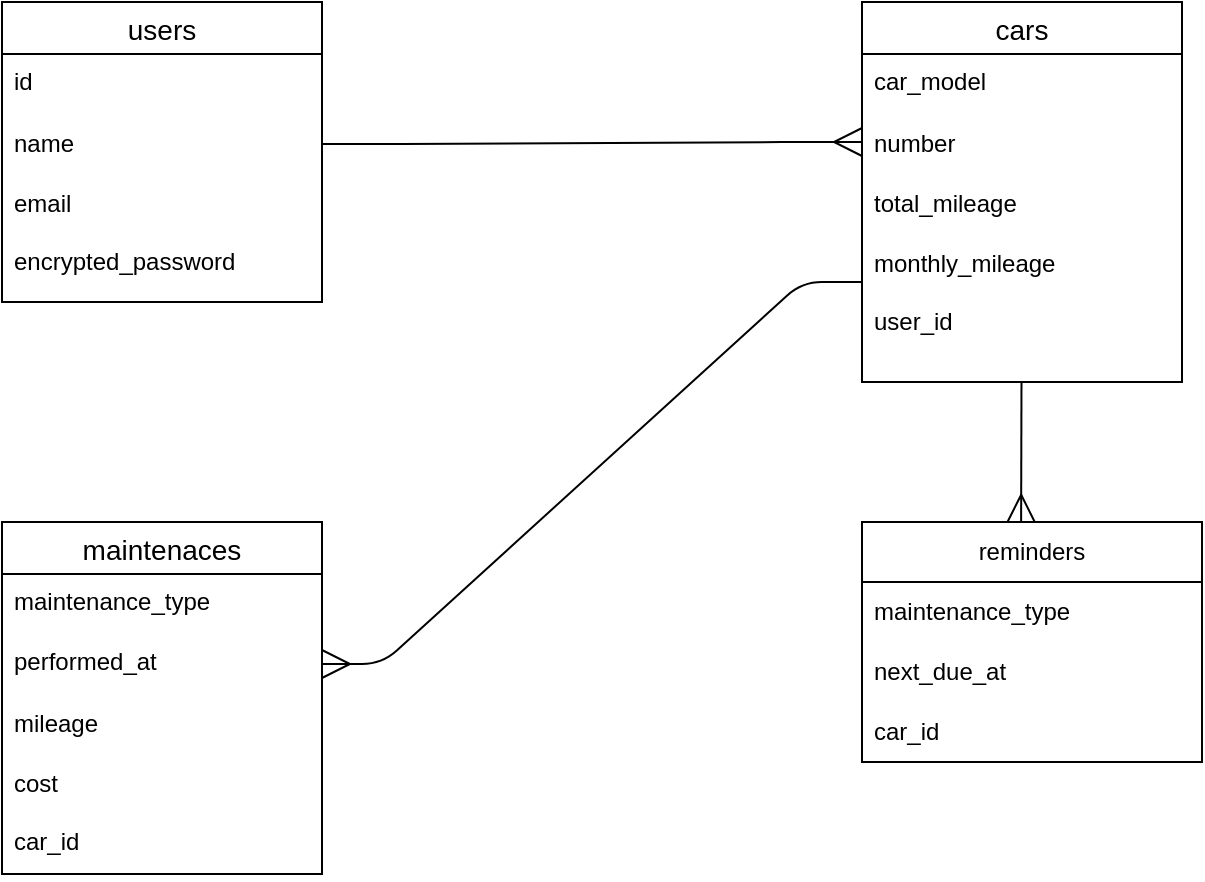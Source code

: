 <mxfile>
    <diagram id="180JzCuxdcnXiH4WvBhj" name="ページ1">
        <mxGraphModel dx="1434" dy="802" grid="1" gridSize="10" guides="1" tooltips="1" connect="1" arrows="1" fold="1" page="1" pageScale="1" pageWidth="827" pageHeight="1169" math="0" shadow="0">
            <root>
                <mxCell id="0"/>
                <mxCell id="1" parent="0"/>
                <mxCell id="TEF4gucmngOu1KqaVcp9-1" value="users" style="swimlane;fontStyle=0;childLayout=stackLayout;horizontal=1;startSize=26;horizontalStack=0;resizeParent=1;resizeParentMax=0;resizeLast=0;collapsible=1;marginBottom=0;align=center;fontSize=14;" parent="1" vertex="1">
                    <mxGeometry x="80" y="100" width="160" height="150" as="geometry"/>
                </mxCell>
                <mxCell id="TEF4gucmngOu1KqaVcp9-2" value="id   &#10;&#10;&#10;" style="text;strokeColor=none;fillColor=none;spacingLeft=4;spacingRight=4;overflow=hidden;rotatable=0;points=[[0,0.5],[1,0.5]];portConstraint=eastwest;fontSize=12;" parent="TEF4gucmngOu1KqaVcp9-1" vertex="1">
                    <mxGeometry y="26" width="160" height="30" as="geometry"/>
                </mxCell>
                <mxCell id="3" value="name" style="text;strokeColor=none;fillColor=none;align=left;verticalAlign=middle;spacingLeft=4;spacingRight=4;overflow=hidden;points=[[0,0.5],[1,0.5]];portConstraint=eastwest;rotatable=0;whiteSpace=wrap;html=1;" parent="TEF4gucmngOu1KqaVcp9-1" vertex="1">
                    <mxGeometry y="56" width="160" height="30" as="geometry"/>
                </mxCell>
                <mxCell id="31" value="email" style="text;strokeColor=none;fillColor=none;align=left;verticalAlign=middle;spacingLeft=4;spacingRight=4;overflow=hidden;points=[[0,0.5],[1,0.5]];portConstraint=eastwest;rotatable=0;whiteSpace=wrap;html=1;" vertex="1" parent="TEF4gucmngOu1KqaVcp9-1">
                    <mxGeometry y="86" width="160" height="30" as="geometry"/>
                </mxCell>
                <mxCell id="TEF4gucmngOu1KqaVcp9-3" value="encrypted_password" style="text;strokeColor=none;fillColor=none;spacingLeft=4;spacingRight=4;overflow=hidden;rotatable=0;points=[[0,0.5],[1,0.5]];portConstraint=eastwest;fontSize=12;" parent="TEF4gucmngOu1KqaVcp9-1" vertex="1">
                    <mxGeometry y="116" width="160" height="34" as="geometry"/>
                </mxCell>
                <mxCell id="30" style="edgeStyle=none;html=1;entryX=0.468;entryY=0.003;entryDx=0;entryDy=0;entryPerimeter=0;shadow=0;strokeColor=default;fontSize=17;endSize=12;endArrow=ERmany;endFill=0;" parent="1" source="TEF4gucmngOu1KqaVcp9-5" target="10" edge="1">
                    <mxGeometry relative="1" as="geometry"/>
                </mxCell>
                <mxCell id="TEF4gucmngOu1KqaVcp9-5" value="cars" style="swimlane;fontStyle=0;childLayout=stackLayout;horizontal=1;startSize=26;horizontalStack=0;resizeParent=1;resizeParentMax=0;resizeLast=0;collapsible=1;marginBottom=0;align=center;fontSize=14;" parent="1" vertex="1">
                    <mxGeometry x="510" y="100" width="160" height="190" as="geometry"/>
                </mxCell>
                <mxCell id="TEF4gucmngOu1KqaVcp9-6" value="car_model" style="text;strokeColor=none;fillColor=none;spacingLeft=4;spacingRight=4;overflow=hidden;rotatable=0;points=[[0,0.5],[1,0.5]];portConstraint=eastwest;fontSize=12;" parent="TEF4gucmngOu1KqaVcp9-5" vertex="1">
                    <mxGeometry y="26" width="160" height="30" as="geometry"/>
                </mxCell>
                <mxCell id="TEF4gucmngOu1KqaVcp9-12" value="number" style="text;strokeColor=none;fillColor=none;align=left;verticalAlign=middle;spacingLeft=4;spacingRight=4;overflow=hidden;points=[[0,0.5],[1,0.5]];portConstraint=eastwest;rotatable=0;whiteSpace=wrap;html=1;" parent="TEF4gucmngOu1KqaVcp9-5" vertex="1">
                    <mxGeometry y="56" width="160" height="30" as="geometry"/>
                </mxCell>
                <mxCell id="TEF4gucmngOu1KqaVcp9-13" value="total_mileage" style="text;strokeColor=none;fillColor=none;align=left;verticalAlign=middle;spacingLeft=4;spacingRight=4;overflow=hidden;points=[[0,0.5],[1,0.5]];portConstraint=eastwest;rotatable=0;whiteSpace=wrap;html=1;" parent="TEF4gucmngOu1KqaVcp9-5" vertex="1">
                    <mxGeometry y="86" width="160" height="30" as="geometry"/>
                </mxCell>
                <mxCell id="4" value="monthly_mileage" style="text;strokeColor=none;fillColor=none;align=left;verticalAlign=middle;spacingLeft=4;spacingRight=4;overflow=hidden;points=[[0,0.5],[1,0.5]];portConstraint=eastwest;rotatable=0;whiteSpace=wrap;html=1;" parent="TEF4gucmngOu1KqaVcp9-5" vertex="1">
                    <mxGeometry y="116" width="160" height="30" as="geometry"/>
                </mxCell>
                <mxCell id="TEF4gucmngOu1KqaVcp9-8" value="user_id" style="text;strokeColor=none;fillColor=none;spacingLeft=4;spacingRight=4;overflow=hidden;rotatable=0;points=[[0,0.5],[1,0.5]];portConstraint=eastwest;fontSize=12;" parent="TEF4gucmngOu1KqaVcp9-5" vertex="1">
                    <mxGeometry y="146" width="160" height="44" as="geometry"/>
                </mxCell>
                <mxCell id="6" value="maintenaces" style="swimlane;fontStyle=0;childLayout=stackLayout;horizontal=1;startSize=26;horizontalStack=0;resizeParent=1;resizeParentMax=0;resizeLast=0;collapsible=1;marginBottom=0;align=center;fontSize=14;" parent="1" vertex="1">
                    <mxGeometry x="80" y="360" width="160" height="176" as="geometry"/>
                </mxCell>
                <mxCell id="8" value="maintenance_type" style="text;strokeColor=none;fillColor=none;spacingLeft=4;spacingRight=4;overflow=hidden;rotatable=0;points=[[0,0.5],[1,0.5]];portConstraint=eastwest;fontSize=12;" parent="6" vertex="1">
                    <mxGeometry y="26" width="160" height="30" as="geometry"/>
                </mxCell>
                <mxCell id="7" value="performed_at" style="text;strokeColor=none;fillColor=none;spacingLeft=4;spacingRight=4;overflow=hidden;rotatable=0;points=[[0,0.5],[1,0.5]];portConstraint=eastwest;fontSize=12;" parent="6" vertex="1">
                    <mxGeometry y="56" width="160" height="30" as="geometry"/>
                </mxCell>
                <mxCell id="14" value="mileage" style="text;strokeColor=none;fillColor=none;align=left;verticalAlign=middle;spacingLeft=4;spacingRight=4;overflow=hidden;points=[[0,0.5],[1,0.5]];portConstraint=eastwest;rotatable=0;whiteSpace=wrap;html=1;" parent="6" vertex="1">
                    <mxGeometry y="86" width="160" height="30" as="geometry"/>
                </mxCell>
                <mxCell id="15" value="cost" style="text;strokeColor=none;fillColor=none;align=left;verticalAlign=middle;spacingLeft=4;spacingRight=4;overflow=hidden;points=[[0,0.5],[1,0.5]];portConstraint=eastwest;rotatable=0;whiteSpace=wrap;html=1;" parent="6" vertex="1">
                    <mxGeometry y="116" width="160" height="30" as="geometry"/>
                </mxCell>
                <mxCell id="9" value="car_id" style="text;strokeColor=none;fillColor=none;spacingLeft=4;spacingRight=4;overflow=hidden;rotatable=0;points=[[0,0.5],[1,0.5]];portConstraint=eastwest;fontSize=12;" parent="6" vertex="1">
                    <mxGeometry y="146" width="160" height="30" as="geometry"/>
                </mxCell>
                <mxCell id="10" value="reminders" style="swimlane;fontStyle=0;childLayout=stackLayout;horizontal=1;startSize=30;horizontalStack=0;resizeParent=1;resizeParentMax=0;resizeLast=0;collapsible=1;marginBottom=0;whiteSpace=wrap;html=1;" parent="1" vertex="1">
                    <mxGeometry x="510" y="360" width="170" height="120" as="geometry"/>
                </mxCell>
                <mxCell id="11" value="maintenance_type" style="text;strokeColor=none;fillColor=none;align=left;verticalAlign=middle;spacingLeft=4;spacingRight=4;overflow=hidden;points=[[0,0.5],[1,0.5]];portConstraint=eastwest;rotatable=0;whiteSpace=wrap;html=1;" parent="10" vertex="1">
                    <mxGeometry y="30" width="170" height="30" as="geometry"/>
                </mxCell>
                <mxCell id="12" value="next_due_at" style="text;strokeColor=none;fillColor=none;align=left;verticalAlign=middle;spacingLeft=4;spacingRight=4;overflow=hidden;points=[[0,0.5],[1,0.5]];portConstraint=eastwest;rotatable=0;whiteSpace=wrap;html=1;" parent="10" vertex="1">
                    <mxGeometry y="60" width="170" height="30" as="geometry"/>
                </mxCell>
                <mxCell id="13" value="car_id" style="text;strokeColor=none;fillColor=none;align=left;verticalAlign=middle;spacingLeft=4;spacingRight=4;overflow=hidden;points=[[0,0.5],[1,0.5]];portConstraint=eastwest;rotatable=0;whiteSpace=wrap;html=1;" parent="10" vertex="1">
                    <mxGeometry y="90" width="170" height="30" as="geometry"/>
                </mxCell>
                <mxCell id="20" value="" style="edgeStyle=entityRelationEdgeStyle;fontSize=12;html=1;endArrow=ERmany;exitX=1;exitY=0.5;exitDx=0;exitDy=0;endSize=12;" parent="1" source="3" edge="1">
                    <mxGeometry width="100" height="100" relative="1" as="geometry">
                        <mxPoint x="240" y="180" as="sourcePoint"/>
                        <mxPoint x="510" y="170" as="targetPoint"/>
                    </mxGeometry>
                </mxCell>
                <mxCell id="25" value="" style="edgeStyle=entityRelationEdgeStyle;fontSize=12;html=1;endArrow=ERmany;shadow=0;exitX=0;exitY=0.8;exitDx=0;exitDy=0;exitPerimeter=0;endSize=12;" parent="1" source="4" target="7" edge="1">
                    <mxGeometry width="100" height="100" relative="1" as="geometry">
                        <mxPoint x="350" y="390" as="sourcePoint"/>
                        <mxPoint x="450" y="290" as="targetPoint"/>
                    </mxGeometry>
                </mxCell>
            </root>
        </mxGraphModel>
    </diagram>
</mxfile>